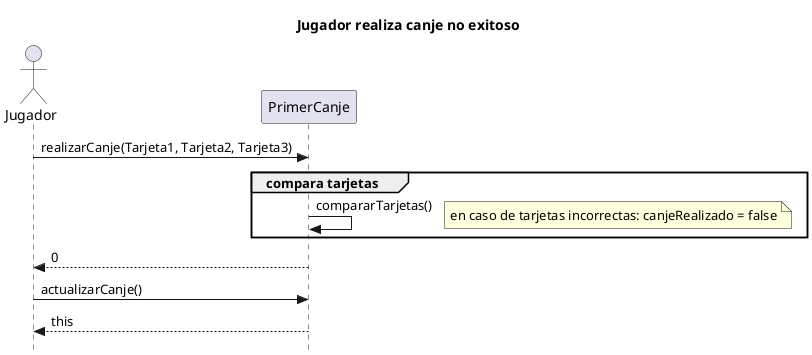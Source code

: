 @startuml SecuenciaObjetivos
title Jugador realiza canje no exitoso
skinparam style strictuml
actor Jugador
participant PrimerCanje

Jugador -> PrimerCanje: realizarCanje(Tarjeta1, Tarjeta2, Tarjeta3)
group compara tarjetas
PrimerCanje -> PrimerCanje: compararTarjetas()
note right
en caso de tarjetas incorrectas: canjeRealizado = false
end note
end

Jugador <-- PrimerCanje: 0


Jugador -> PrimerCanje: actualizarCanje()
Jugador <-- PrimerCanje: this

@enduml